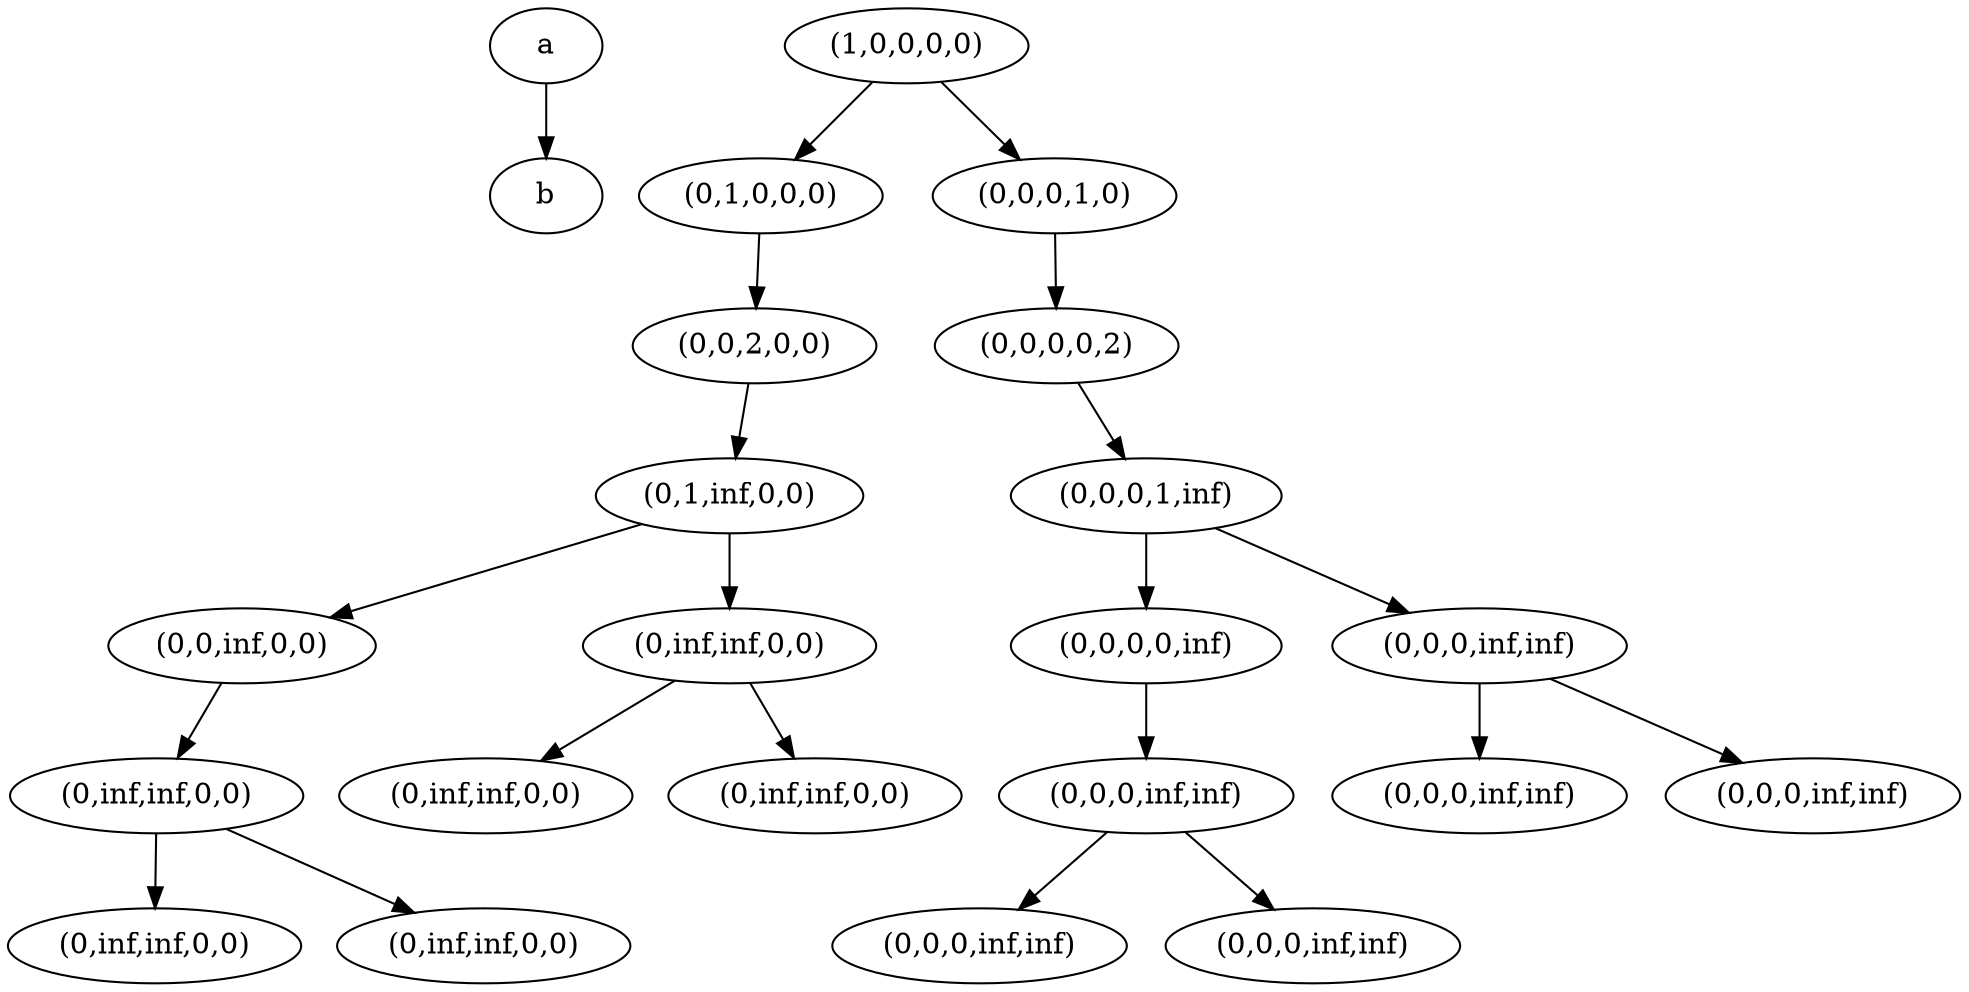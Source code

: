 digraph G { 
a->b 
 "16AA580"   [label = "(1,0,0,0,0)"]; 
"16AA600"  [label = "(0,1,0,0,0)"]; 
"16AA580" -> "16AA600" 
"16AA660"  [label = "(0,0,0,1,0)"]; 
"16AA580" -> "16AA660" 
"16AA710"  [label = "(0,0,0,0,2)"]; 
"16AA660" -> "16AA710" 
"16AA770"  [label = "(0,0,0,1,inf)"]; 
"16AA710" -> "16AA770" 
"16AA7D0"  [label = "(0,0,0,0,inf)"]; 
"16AA770" -> "16AA7D0" 
"16AA830"  [label = "(0,0,0,inf,inf)"]; 
"16AA770" -> "16AA830" 
"16AA8B0"  [label = "(0,0,0,inf,inf)"]; 
"16AA830" -> "16AA8B0" 
"16AA910"  [label = "(0,0,0,inf,inf)"]; 
"16AA830" -> "16AA910" 
"16AA990"  [label = "(0,0,0,inf,inf)"]; 
"16AA7D0" -> "16AA990" 
"16AA9F0"  [label = "(0,0,0,inf,inf)"]; 
"16AA990" -> "16AA9F0" 
"16AAA50"  [label = "(0,0,0,inf,inf)"]; 
"16AA990" -> "16AAA50" 
"16AAAB0"  [label = "(0,0,2,0,0)"]; 
"16AA600" -> "16AAAB0" 
"16AAB10"  [label = "(0,1,inf,0,0)"]; 
"16AAAB0" -> "16AAB10" 
"16AAB70"  [label = "(0,0,inf,0,0)"]; 
"16AAB10" -> "16AAB70" 
"16AABD0"  [label = "(0,inf,inf,0,0)"]; 
"16AAB10" -> "16AABD0" 
"16AAC30"  [label = "(0,inf,inf,0,0)"]; 
"16AABD0" -> "16AAC30" 
"16AAC90"  [label = "(0,inf,inf,0,0)"]; 
"16AABD0" -> "16AAC90" 
"16AACF0"  [label = "(0,inf,inf,0,0)"]; 
"16AAB70" -> "16AACF0" 
"16AAD50"  [label = "(0,inf,inf,0,0)"]; 
"16AACF0" -> "16AAD50" 
"16AADB0"  [label = "(0,inf,inf,0,0)"]; 
"16AACF0" -> "16AADB0" 
}